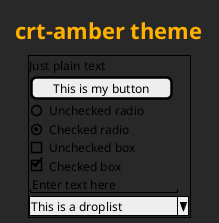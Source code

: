 ' Do not edit
' Theme Gallery
' autogenerated by script
'
@startsalt
!theme crt-amber
title crt-amber theme
{+
  Just plain text
  [This is my button]
  ()  Unchecked radio
  (X) Checked radio
  []  Unchecked box
  [X] Checked box
  "Enter text here   "
  ^This is a droplist^
}
@endsalt